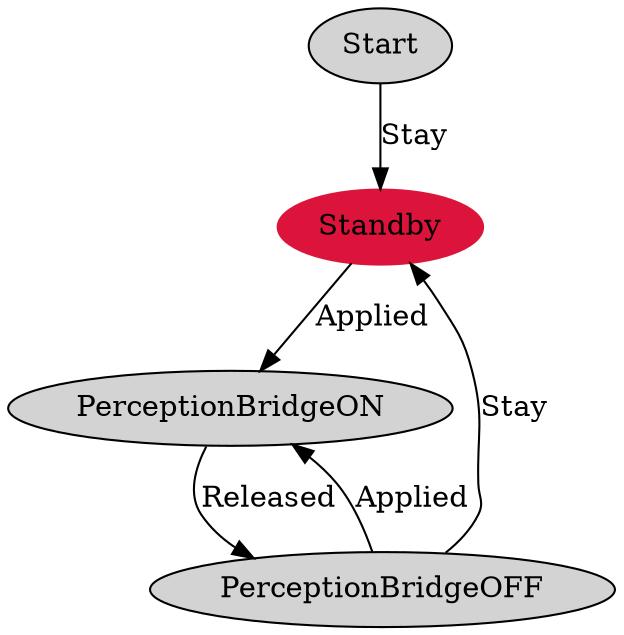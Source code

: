 digraph state_machine_graph {
dpi = "192";
 node [style=filled];
0[label="Start", group = 1];
1[label="Standby",color = "crimson", group = 1];
2[label="PerceptionBridgeON", group = 1];
3[label="PerceptionBridgeOFF", group = 1];
subgraph cluster_0{
label = "Start";
group = 1;
}
0->1 [label="Stay"];
subgraph cluster_1{
label = "Standby";
group = 1;
}
1->2 [label="Applied"];
subgraph cluster_2{
label = "PerceptionBridgeON";
group = 1;
}
2->3 [label="Released"];
subgraph cluster_3{
label = "PerceptionBridgeOFF";
group = 1;
}
3->2 [label="Applied"];
3->1 [label="Stay"];
}